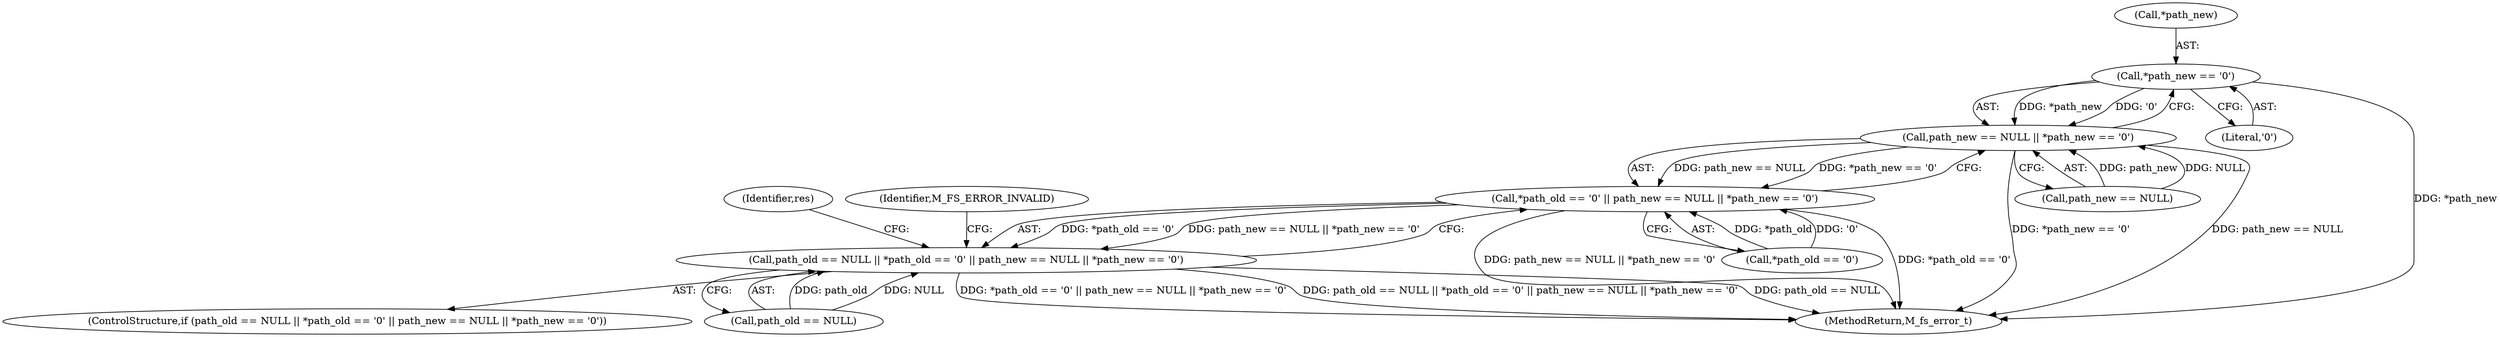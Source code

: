 digraph "0_mstdlib_db124b8f607dd0a40a9aef2d4d468fad433522a7_0@pointer" {
"1000168" [label="(Call,*path_new == '\0')"];
"1000164" [label="(Call,path_new == NULL || *path_new == '\0')"];
"1000159" [label="(Call,*path_old == '\0' || path_new == NULL || *path_new == '\0')"];
"1000155" [label="(Call,path_old == NULL || *path_old == '\0' || path_new == NULL || *path_new == '\0')"];
"1000160" [label="(Call,*path_old == '\0')"];
"1000176" [label="(Identifier,res)"];
"1000159" [label="(Call,*path_old == '\0' || path_new == NULL || *path_new == '\0')"];
"1000169" [label="(Call,*path_new)"];
"1000174" [label="(Identifier,M_FS_ERROR_INVALID)"];
"1000156" [label="(Call,path_old == NULL)"];
"1000164" [label="(Call,path_new == NULL || *path_new == '\0')"];
"1000165" [label="(Call,path_new == NULL)"];
"1000168" [label="(Call,*path_new == '\0')"];
"1000171" [label="(Literal,'\0')"];
"1000154" [label="(ControlStructure,if (path_old == NULL || *path_old == '\0' || path_new == NULL || *path_new == '\0'))"];
"1000609" [label="(MethodReturn,M_fs_error_t)"];
"1000155" [label="(Call,path_old == NULL || *path_old == '\0' || path_new == NULL || *path_new == '\0')"];
"1000168" -> "1000164"  [label="AST: "];
"1000168" -> "1000171"  [label="CFG: "];
"1000169" -> "1000168"  [label="AST: "];
"1000171" -> "1000168"  [label="AST: "];
"1000164" -> "1000168"  [label="CFG: "];
"1000168" -> "1000609"  [label="DDG: *path_new"];
"1000168" -> "1000164"  [label="DDG: *path_new"];
"1000168" -> "1000164"  [label="DDG: '\0'"];
"1000164" -> "1000159"  [label="AST: "];
"1000164" -> "1000165"  [label="CFG: "];
"1000165" -> "1000164"  [label="AST: "];
"1000159" -> "1000164"  [label="CFG: "];
"1000164" -> "1000609"  [label="DDG: *path_new == '\0'"];
"1000164" -> "1000609"  [label="DDG: path_new == NULL"];
"1000164" -> "1000159"  [label="DDG: path_new == NULL"];
"1000164" -> "1000159"  [label="DDG: *path_new == '\0'"];
"1000165" -> "1000164"  [label="DDG: path_new"];
"1000165" -> "1000164"  [label="DDG: NULL"];
"1000159" -> "1000155"  [label="AST: "];
"1000159" -> "1000160"  [label="CFG: "];
"1000160" -> "1000159"  [label="AST: "];
"1000155" -> "1000159"  [label="CFG: "];
"1000159" -> "1000609"  [label="DDG: path_new == NULL || *path_new == '\0'"];
"1000159" -> "1000609"  [label="DDG: *path_old == '\0'"];
"1000159" -> "1000155"  [label="DDG: *path_old == '\0'"];
"1000159" -> "1000155"  [label="DDG: path_new == NULL || *path_new == '\0'"];
"1000160" -> "1000159"  [label="DDG: *path_old"];
"1000160" -> "1000159"  [label="DDG: '\0'"];
"1000155" -> "1000154"  [label="AST: "];
"1000155" -> "1000156"  [label="CFG: "];
"1000156" -> "1000155"  [label="AST: "];
"1000174" -> "1000155"  [label="CFG: "];
"1000176" -> "1000155"  [label="CFG: "];
"1000155" -> "1000609"  [label="DDG: *path_old == '\0' || path_new == NULL || *path_new == '\0'"];
"1000155" -> "1000609"  [label="DDG: path_old == NULL || *path_old == '\0' || path_new == NULL || *path_new == '\0'"];
"1000155" -> "1000609"  [label="DDG: path_old == NULL"];
"1000156" -> "1000155"  [label="DDG: path_old"];
"1000156" -> "1000155"  [label="DDG: NULL"];
}
